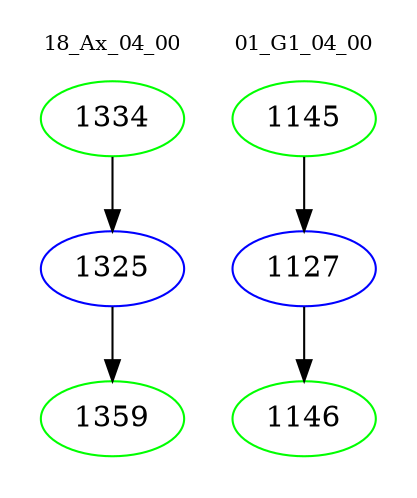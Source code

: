 digraph{
subgraph cluster_0 {
color = white
label = "18_Ax_04_00";
fontsize=10;
T0_1334 [label="1334", color="green"]
T0_1334 -> T0_1325 [color="black"]
T0_1325 [label="1325", color="blue"]
T0_1325 -> T0_1359 [color="black"]
T0_1359 [label="1359", color="green"]
}
subgraph cluster_1 {
color = white
label = "01_G1_04_00";
fontsize=10;
T1_1145 [label="1145", color="green"]
T1_1145 -> T1_1127 [color="black"]
T1_1127 [label="1127", color="blue"]
T1_1127 -> T1_1146 [color="black"]
T1_1146 [label="1146", color="green"]
}
}
